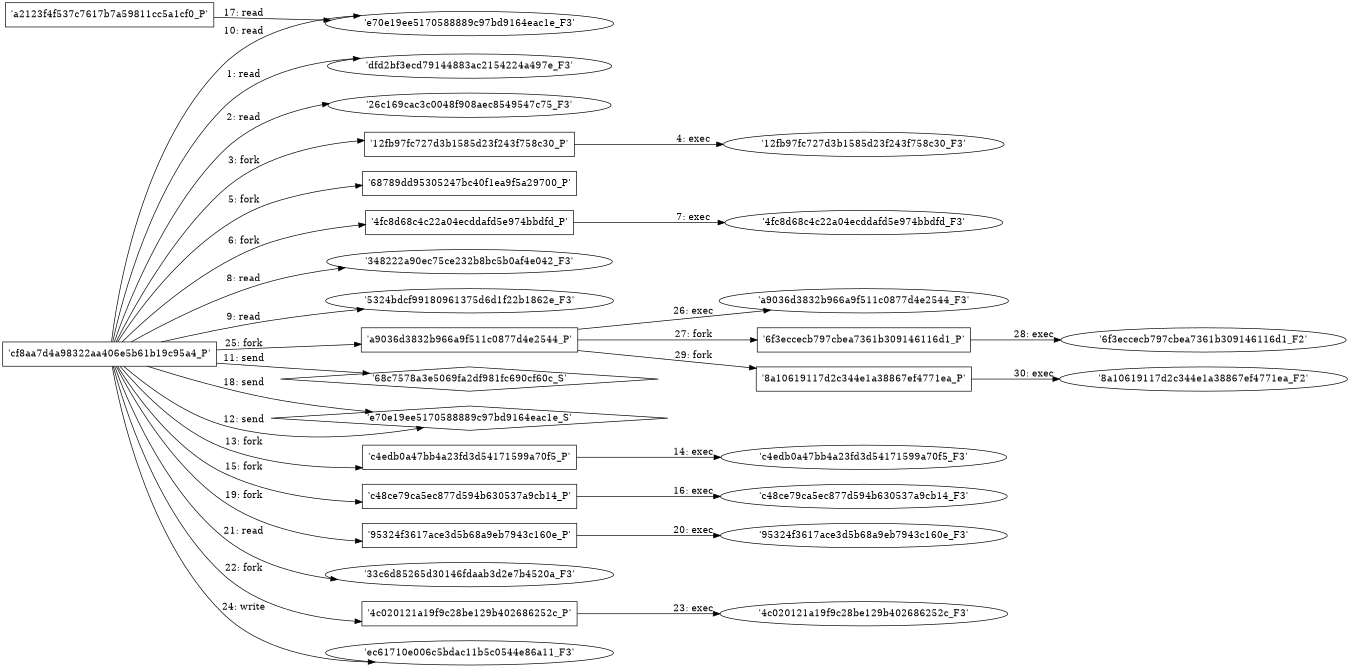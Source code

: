 digraph "D:\Learning\Paper\apt\基于CTI的攻击预警\Dataset\攻击图\ASGfromALLCTI\Threat Round Up for Oct 20 - Oct 27.dot" {
rankdir="LR"
size="9"
fixedsize="false"
splines="true"
nodesep=0.3
ranksep=0
fontsize=10
overlap="scalexy"
engine= "neato"
	"'dfd2bf3ecd79144883ac2154224a497e_F3'" [node_type=file shape=ellipse]
	"'cf8aa7d4a98322aa406e5b61b19c95a4_P'" [node_type=Process shape=box]
	"'cf8aa7d4a98322aa406e5b61b19c95a4_P'" -> "'dfd2bf3ecd79144883ac2154224a497e_F3'" [label="1: read"]
	"'26c169cac3c0048f908aec8549547c75_F3'" [node_type=file shape=ellipse]
	"'cf8aa7d4a98322aa406e5b61b19c95a4_P'" [node_type=Process shape=box]
	"'cf8aa7d4a98322aa406e5b61b19c95a4_P'" -> "'26c169cac3c0048f908aec8549547c75_F3'" [label="2: read"]
	"'cf8aa7d4a98322aa406e5b61b19c95a4_P'" [node_type=Process shape=box]
	"'12fb97fc727d3b1585d23f243f758c30_P'" [node_type=Process shape=box]
	"'cf8aa7d4a98322aa406e5b61b19c95a4_P'" -> "'12fb97fc727d3b1585d23f243f758c30_P'" [label="3: fork"]
	"'12fb97fc727d3b1585d23f243f758c30_P'" [node_type=Process shape=box]
	"'12fb97fc727d3b1585d23f243f758c30_F3'" [node_type=File shape=ellipse]
	"'12fb97fc727d3b1585d23f243f758c30_P'" -> "'12fb97fc727d3b1585d23f243f758c30_F3'" [label="4: exec"]
	"'cf8aa7d4a98322aa406e5b61b19c95a4_P'" [node_type=Process shape=box]
	"'68789dd95305247bc40f1ea9f5a29700_P'" [node_type=Process shape=box]
	"'cf8aa7d4a98322aa406e5b61b19c95a4_P'" -> "'68789dd95305247bc40f1ea9f5a29700_P'" [label="5: fork"]
	"'cf8aa7d4a98322aa406e5b61b19c95a4_P'" [node_type=Process shape=box]
	"'4fc8d68c4c22a04ecddafd5e974bbdfd_P'" [node_type=Process shape=box]
	"'cf8aa7d4a98322aa406e5b61b19c95a4_P'" -> "'4fc8d68c4c22a04ecddafd5e974bbdfd_P'" [label="6: fork"]
	"'4fc8d68c4c22a04ecddafd5e974bbdfd_P'" [node_type=Process shape=box]
	"'4fc8d68c4c22a04ecddafd5e974bbdfd_F3'" [node_type=File shape=ellipse]
	"'4fc8d68c4c22a04ecddafd5e974bbdfd_P'" -> "'4fc8d68c4c22a04ecddafd5e974bbdfd_F3'" [label="7: exec"]
	"'348222a90ec75ce232b8bc5b0af4e042_F3'" [node_type=file shape=ellipse]
	"'cf8aa7d4a98322aa406e5b61b19c95a4_P'" [node_type=Process shape=box]
	"'cf8aa7d4a98322aa406e5b61b19c95a4_P'" -> "'348222a90ec75ce232b8bc5b0af4e042_F3'" [label="8: read"]
	"'5324bdcf99180961375d6d1f22b1862e_F3'" [node_type=file shape=ellipse]
	"'cf8aa7d4a98322aa406e5b61b19c95a4_P'" [node_type=Process shape=box]
	"'cf8aa7d4a98322aa406e5b61b19c95a4_P'" -> "'5324bdcf99180961375d6d1f22b1862e_F3'" [label="9: read"]
	"'e70e19ee5170588889c97bd9164eac1e_F3'" [node_type=file shape=ellipse]
	"'cf8aa7d4a98322aa406e5b61b19c95a4_P'" [node_type=Process shape=box]
	"'cf8aa7d4a98322aa406e5b61b19c95a4_P'" -> "'e70e19ee5170588889c97bd9164eac1e_F3'" [label="10: read"]
	"'68c7578a3e5069fa2df981fc690cf60c_S'" [node_type=Socket shape=diamond]
	"'cf8aa7d4a98322aa406e5b61b19c95a4_P'" [node_type=Process shape=box]
	"'cf8aa7d4a98322aa406e5b61b19c95a4_P'" -> "'68c7578a3e5069fa2df981fc690cf60c_S'" [label="11: send"]
	"'e70e19ee5170588889c97bd9164eac1e_S'" [node_type=Socket shape=diamond]
	"'cf8aa7d4a98322aa406e5b61b19c95a4_P'" [node_type=Process shape=box]
	"'cf8aa7d4a98322aa406e5b61b19c95a4_P'" -> "'e70e19ee5170588889c97bd9164eac1e_S'" [label="12: send"]
	"'cf8aa7d4a98322aa406e5b61b19c95a4_P'" [node_type=Process shape=box]
	"'c4edb0a47bb4a23fd3d54171599a70f5_P'" [node_type=Process shape=box]
	"'cf8aa7d4a98322aa406e5b61b19c95a4_P'" -> "'c4edb0a47bb4a23fd3d54171599a70f5_P'" [label="13: fork"]
	"'c4edb0a47bb4a23fd3d54171599a70f5_P'" [node_type=Process shape=box]
	"'c4edb0a47bb4a23fd3d54171599a70f5_F3'" [node_type=File shape=ellipse]
	"'c4edb0a47bb4a23fd3d54171599a70f5_P'" -> "'c4edb0a47bb4a23fd3d54171599a70f5_F3'" [label="14: exec"]
	"'cf8aa7d4a98322aa406e5b61b19c95a4_P'" [node_type=Process shape=box]
	"'c48ce79ca5ec877d594b630537a9cb14_P'" [node_type=Process shape=box]
	"'cf8aa7d4a98322aa406e5b61b19c95a4_P'" -> "'c48ce79ca5ec877d594b630537a9cb14_P'" [label="15: fork"]
	"'c48ce79ca5ec877d594b630537a9cb14_P'" [node_type=Process shape=box]
	"'c48ce79ca5ec877d594b630537a9cb14_F3'" [node_type=File shape=ellipse]
	"'c48ce79ca5ec877d594b630537a9cb14_P'" -> "'c48ce79ca5ec877d594b630537a9cb14_F3'" [label="16: exec"]
	"'e70e19ee5170588889c97bd9164eac1e_F3'" [node_type=file shape=ellipse]
	"'a2123f4f537c7617b7a59811cc5a1cf0_P'" [node_type=Process shape=box]
	"'a2123f4f537c7617b7a59811cc5a1cf0_P'" -> "'e70e19ee5170588889c97bd9164eac1e_F3'" [label="17: read"]
	"'e70e19ee5170588889c97bd9164eac1e_S'" [node_type=Socket shape=diamond]
	"'cf8aa7d4a98322aa406e5b61b19c95a4_P'" [node_type=Process shape=box]
	"'cf8aa7d4a98322aa406e5b61b19c95a4_P'" -> "'e70e19ee5170588889c97bd9164eac1e_S'" [label="18: send"]
	"'cf8aa7d4a98322aa406e5b61b19c95a4_P'" [node_type=Process shape=box]
	"'95324f3617ace3d5b68a9eb7943c160e_P'" [node_type=Process shape=box]
	"'cf8aa7d4a98322aa406e5b61b19c95a4_P'" -> "'95324f3617ace3d5b68a9eb7943c160e_P'" [label="19: fork"]
	"'95324f3617ace3d5b68a9eb7943c160e_P'" [node_type=Process shape=box]
	"'95324f3617ace3d5b68a9eb7943c160e_F3'" [node_type=File shape=ellipse]
	"'95324f3617ace3d5b68a9eb7943c160e_P'" -> "'95324f3617ace3d5b68a9eb7943c160e_F3'" [label="20: exec"]
	"'33c6d85265d30146fdaab3d2e7b4520a_F3'" [node_type=file shape=ellipse]
	"'cf8aa7d4a98322aa406e5b61b19c95a4_P'" [node_type=Process shape=box]
	"'cf8aa7d4a98322aa406e5b61b19c95a4_P'" -> "'33c6d85265d30146fdaab3d2e7b4520a_F3'" [label="21: read"]
	"'cf8aa7d4a98322aa406e5b61b19c95a4_P'" [node_type=Process shape=box]
	"'4c020121a19f9c28be129b402686252c_P'" [node_type=Process shape=box]
	"'cf8aa7d4a98322aa406e5b61b19c95a4_P'" -> "'4c020121a19f9c28be129b402686252c_P'" [label="22: fork"]
	"'4c020121a19f9c28be129b402686252c_P'" [node_type=Process shape=box]
	"'4c020121a19f9c28be129b402686252c_F3'" [node_type=File shape=ellipse]
	"'4c020121a19f9c28be129b402686252c_P'" -> "'4c020121a19f9c28be129b402686252c_F3'" [label="23: exec"]
	"'ec61710e006c5bdac11b5c0544e86a11_F3'" [node_type=file shape=ellipse]
	"'cf8aa7d4a98322aa406e5b61b19c95a4_P'" [node_type=Process shape=box]
	"'cf8aa7d4a98322aa406e5b61b19c95a4_P'" -> "'ec61710e006c5bdac11b5c0544e86a11_F3'" [label="24: write"]
	"'cf8aa7d4a98322aa406e5b61b19c95a4_P'" [node_type=Process shape=box]
	"'a9036d3832b966a9f511c0877d4e2544_P'" [node_type=Process shape=box]
	"'cf8aa7d4a98322aa406e5b61b19c95a4_P'" -> "'a9036d3832b966a9f511c0877d4e2544_P'" [label="25: fork"]
	"'a9036d3832b966a9f511c0877d4e2544_P'" [node_type=Process shape=box]
	"'a9036d3832b966a9f511c0877d4e2544_F3'" [node_type=File shape=ellipse]
	"'a9036d3832b966a9f511c0877d4e2544_P'" -> "'a9036d3832b966a9f511c0877d4e2544_F3'" [label="26: exec"]
	"'a9036d3832b966a9f511c0877d4e2544_P'" [node_type=Process shape=box]
	"'6f3eccecb797cbea7361b309146116d1_P'" [node_type=Process shape=box]
	"'a9036d3832b966a9f511c0877d4e2544_P'" -> "'6f3eccecb797cbea7361b309146116d1_P'" [label="27: fork"]
	"'6f3eccecb797cbea7361b309146116d1_P'" [node_type=Process shape=box]
	"'6f3eccecb797cbea7361b309146116d1_F2'" [node_type=File shape=ellipse]
	"'6f3eccecb797cbea7361b309146116d1_P'" -> "'6f3eccecb797cbea7361b309146116d1_F2'" [label="28: exec"]
	"'a9036d3832b966a9f511c0877d4e2544_P'" [node_type=Process shape=box]
	"'8a10619117d2c344e1a38867ef4771ea_P'" [node_type=Process shape=box]
	"'a9036d3832b966a9f511c0877d4e2544_P'" -> "'8a10619117d2c344e1a38867ef4771ea_P'" [label="29: fork"]
	"'8a10619117d2c344e1a38867ef4771ea_P'" [node_type=Process shape=box]
	"'8a10619117d2c344e1a38867ef4771ea_F2'" [node_type=File shape=ellipse]
	"'8a10619117d2c344e1a38867ef4771ea_P'" -> "'8a10619117d2c344e1a38867ef4771ea_F2'" [label="30: exec"]
}
